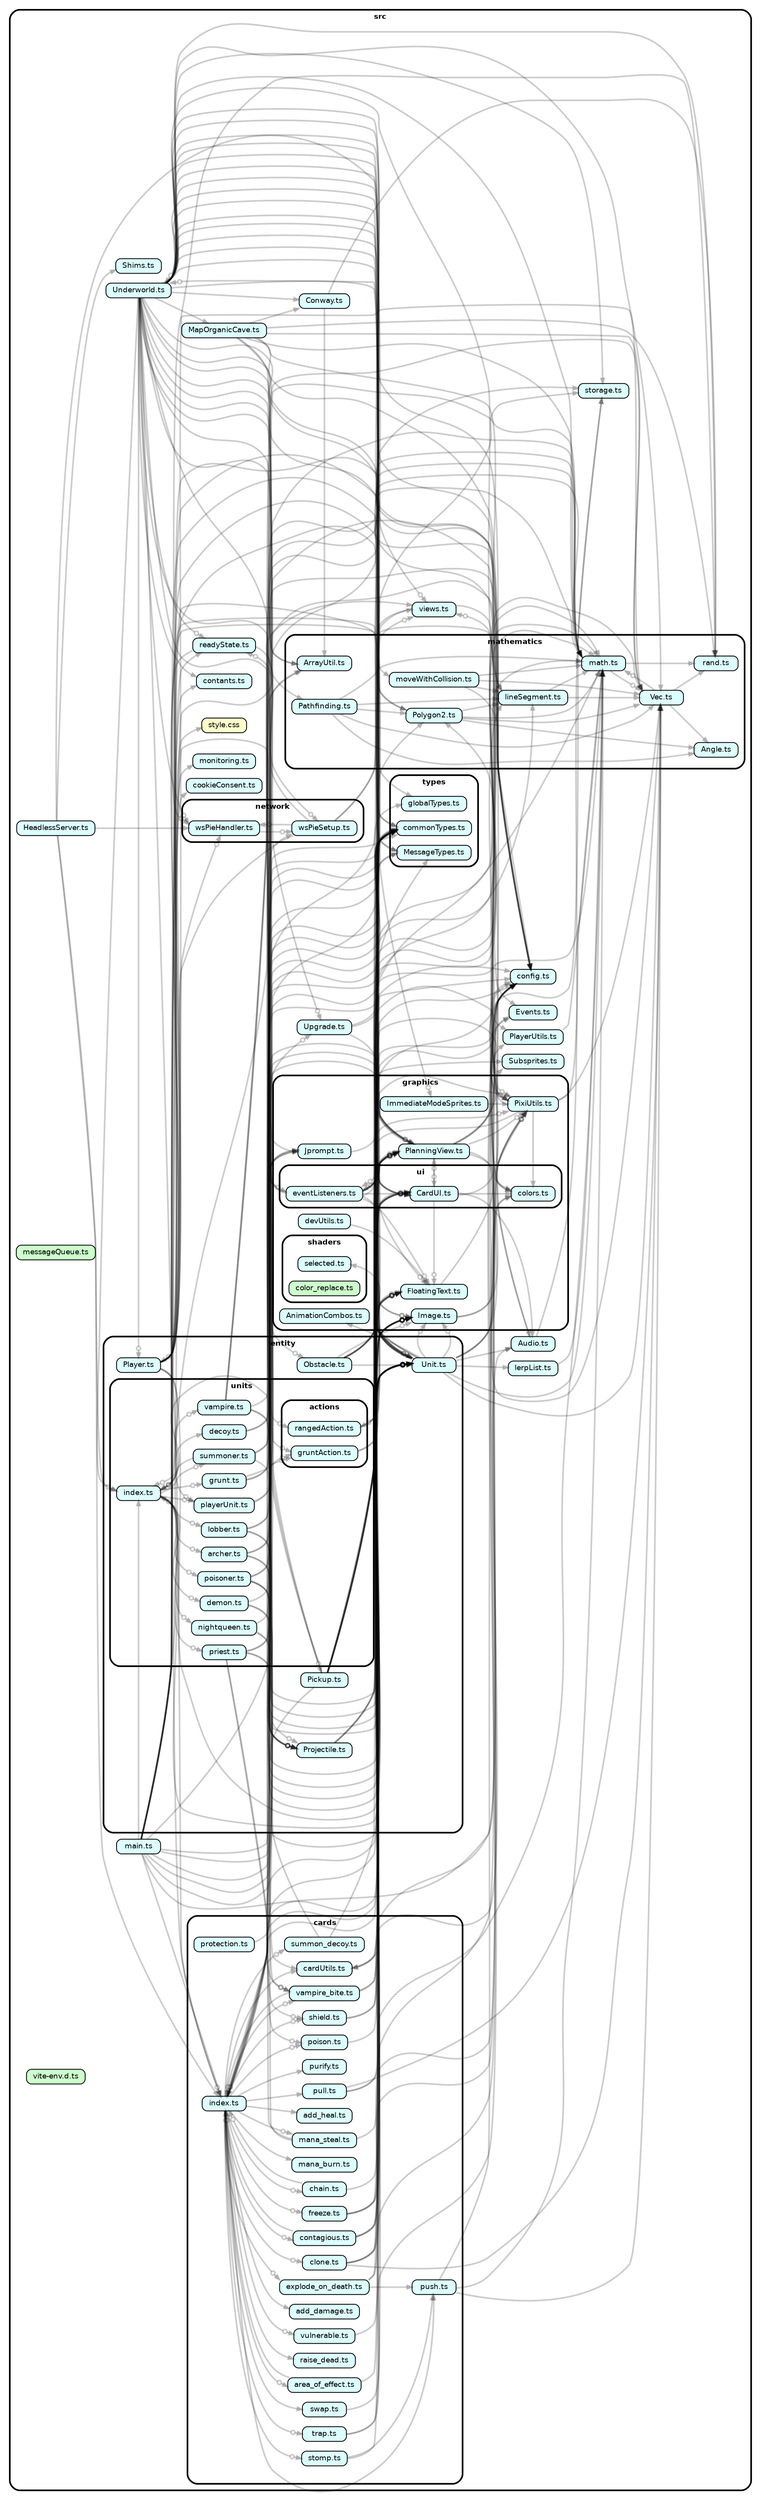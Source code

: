 strict digraph "dependency-cruiser output"{
    ordering="out" rankdir="LR" splines="true" overlap="false" nodesep="0.16" ranksep="0.18" fontname="Helvetica-bold" fontsize="9" style="rounded,bold,filled" fillcolor="#ffffff" compound="true"
    node [shape="box" style="rounded, filled" height="0.2" color="black" fillcolor="#ffffcc" fontcolor="black" fontname="Helvetica" fontsize="9"]
    edge [arrowhead="normal" arrowsize="0.6" penwidth="2.0" color="#00000033" fontname="Helvetica" fontsize="9"]

    subgraph "cluster_src" {label="src" "src/Audio.ts" [label=<Audio.ts> tooltip="Audio.ts" URL="src/Audio.ts" fillcolor="#ddfeff"] }
    "src/Audio.ts" -> "src/mathematics/Polygon2.ts"
    "src/Audio.ts" -> "src/storage.ts"
    subgraph "cluster_src" {label="src" "src/Conway.ts" [label=<Conway.ts> tooltip="Conway.ts" URL="src/Conway.ts" fillcolor="#ddfeff"] }
    "src/Conway.ts" -> "src/mathematics/ArrayUtil.ts"
    "src/Conway.ts" -> "src/mathematics/rand.ts"
    subgraph "cluster_src" {label="src" "src/Events.ts" [label=<Events.ts> tooltip="Events.ts" URL="src/Events.ts" fillcolor="#ddfeff"] }
    subgraph "cluster_src" {label="src" "src/HeadlessServer.ts" [label=<HeadlessServer.ts> tooltip="HeadlessServer.ts" URL="src/HeadlessServer.ts" fillcolor="#ddfeff"] }
    "src/HeadlessServer.ts" -> "src/cards/index.ts"
    "src/HeadlessServer.ts" -> "src/entity/units/index.ts"
    "src/HeadlessServer.ts" -> "src/network/wsPieHandler.ts"
    "src/HeadlessServer.ts" -> "src/Shims.ts"
    "src/HeadlessServer.ts" -> "src/types/globalTypes.ts"
    subgraph "cluster_src" {label="src" "src/MapOrganicCave.ts" [label=<MapOrganicCave.ts> tooltip="MapOrganicCave.ts" URL="src/MapOrganicCave.ts" fillcolor="#ddfeff"] }
    "src/MapOrganicCave.ts" -> "src/config.ts"
    "src/MapOrganicCave.ts" -> "src/Conway.ts"
    "src/MapOrganicCave.ts" -> "src/mathematics/ArrayUtil.ts"
    "src/MapOrganicCave.ts" -> "src/mathematics/lineSegment.ts"
    "src/MapOrganicCave.ts" -> "src/mathematics/math.ts"
    "src/MapOrganicCave.ts" -> "src/mathematics/Polygon2.ts"
    "src/MapOrganicCave.ts" -> "src/mathematics/rand.ts"
    "src/MapOrganicCave.ts" -> "src/mathematics/Vec.ts"
    subgraph "cluster_src" {label="src" "src/PlayerUtils.ts" [label=<PlayerUtils.ts> tooltip="PlayerUtils.ts" URL="src/PlayerUtils.ts" fillcolor="#ddfeff"] }
    "src/PlayerUtils.ts" -> "src/mathematics/math.ts"
    subgraph "cluster_src" {label="src" "src/Shims.ts" [label=<Shims.ts> tooltip="Shims.ts" URL="src/Shims.ts" fillcolor="#ddfeff"] }
    subgraph "cluster_src" {label="src" "src/Subsprites.ts" [label=<Subsprites.ts> tooltip="Subsprites.ts" URL="src/Subsprites.ts" fillcolor="#ddfeff"] }
    subgraph "cluster_src" {label="src" "src/Underworld.ts" [label=<Underworld.ts> tooltip="Underworld.ts" URL="src/Underworld.ts" fillcolor="#ddfeff"] }
    "src/Underworld.ts" -> "src/Audio.ts"
    "src/Underworld.ts" -> "src/cards/index.ts" [arrowhead="normalnoneodot"]
    "src/Underworld.ts" -> "src/cards/cardUtils.ts"
    "src/Underworld.ts" -> "src/config.ts"
    "src/Underworld.ts" -> "src/contants.ts"
    "src/Underworld.ts" -> "src/Conway.ts"
    "src/Underworld.ts" -> "src/entity/Obstacle.ts" [arrowhead="normalnoneodot"]
    "src/Underworld.ts" -> "src/entity/Pickup.ts" [arrowhead="normalnoneodot"]
    "src/Underworld.ts" -> "src/entity/Player.ts" [arrowhead="normalnoneodot"]
    "src/Underworld.ts" -> "src/entity/Unit.ts" [arrowhead="normalnoneodot"]
    "src/Underworld.ts" -> "src/entity/units/index.ts" [arrowhead="normalnoneodot"]
    "src/Underworld.ts" -> "src/entity/units/actions/gruntAction.ts" [arrowhead="normalnoneodot"]
    "src/Underworld.ts" -> "src/entity/units/actions/rangedAction.ts" [arrowhead="normalnoneodot"]
    "src/Underworld.ts" -> "src/Events.ts"
    "src/Underworld.ts" -> "src/graphics/FloatingText.ts" [arrowhead="normalnoneodot"]
    "src/Underworld.ts" -> "src/graphics/Image.ts" [arrowhead="normalnoneodot"]
    "src/Underworld.ts" -> "src/graphics/ImmediateModeSprites.ts" [arrowhead="normalnoneodot"]
    "src/Underworld.ts" -> "src/graphics/Jprompt.ts"
    "src/Underworld.ts" -> "src/graphics/PixiUtils.ts" [arrowhead="normalnoneodot"]
    "src/Underworld.ts" -> "src/graphics/PlanningView.ts" [arrowhead="normalnoneodot"]
    "src/Underworld.ts" -> "src/graphics/ui/CardUI.ts" [arrowhead="normalnoneodot"]
    "src/Underworld.ts" -> "src/graphics/ui/colors.ts"
    "src/Underworld.ts" -> "src/graphics/ui/eventListeners.ts" [arrowhead="normalnoneodot"]
    "src/Underworld.ts" -> "src/MapOrganicCave.ts"
    "src/Underworld.ts" -> "src/mathematics/ArrayUtil.ts"
    "src/Underworld.ts" -> "src/mathematics/lineSegment.ts"
    "src/Underworld.ts" -> "src/mathematics/math.ts"
    "src/Underworld.ts" -> "src/mathematics/moveWithCollision.ts"
    "src/Underworld.ts" -> "src/mathematics/Pathfinding.ts"
    "src/Underworld.ts" -> "src/mathematics/Polygon2.ts"
    "src/Underworld.ts" -> "src/mathematics/rand.ts"
    "src/Underworld.ts" -> "src/mathematics/Vec.ts"
    "src/Underworld.ts" -> "src/network/wsPieHandler.ts" [arrowhead="normalnoneodot"]
    "src/Underworld.ts" -> "src/readyState.ts" [arrowhead="normalnoneodot"]
    "src/Underworld.ts" -> "src/storage.ts"
    "src/Underworld.ts" -> "src/types/commonTypes.ts"
    "src/Underworld.ts" -> "src/types/MessageTypes.ts"
    "src/Underworld.ts" -> "src/Upgrade.ts" [arrowhead="normalnoneodot"]
    "src/Underworld.ts" -> "src/views.ts" [arrowhead="normalnoneodot"]
    subgraph "cluster_src" {label="src" "src/Upgrade.ts" [label=<Upgrade.ts> tooltip="Upgrade.ts" URL="src/Upgrade.ts" fillcolor="#ddfeff"] }
    "src/Upgrade.ts" -> "src/graphics/ui/CardUI.ts" [arrowhead="normalnoneodot"]
    "src/Upgrade.ts" -> "src/mathematics/math.ts"
    "src/Upgrade.ts" -> "src/types/MessageTypes.ts"
    subgraph "cluster_src" {label="src" subgraph "cluster_src/cards" {label="cards" "src/cards/add_damage.ts" [label=<add_damage.ts> tooltip="add_damage.ts" URL="src/cards/add_damage.ts" fillcolor="#ddfeff"] } }
    subgraph "cluster_src" {label="src" subgraph "cluster_src/cards" {label="cards" "src/cards/add_heal.ts" [label=<add_heal.ts> tooltip="add_heal.ts" URL="src/cards/add_heal.ts" fillcolor="#ddfeff"] } }
    subgraph "cluster_src" {label="src" subgraph "cluster_src/cards" {label="cards" "src/cards/area_of_effect.ts" [label=<area_of_effect.ts> tooltip="area_of_effect.ts" URL="src/cards/area_of_effect.ts" fillcolor="#ddfeff"] } }
    "src/cards/area_of_effect.ts" -> "src/cards/index.ts" [arrowhead="normalnoneodot"]
    "src/cards/area_of_effect.ts" -> "src/graphics/PlanningView.ts" [arrowhead="normalnoneodot"]
    subgraph "cluster_src" {label="src" subgraph "cluster_src/cards" {label="cards" "src/cards/cardUtils.ts" [label=<cardUtils.ts> tooltip="cardUtils.ts" URL="src/cards/cardUtils.ts" fillcolor="#ddfeff"] } }
    "src/cards/cardUtils.ts" -> "src/config.ts"
    subgraph "cluster_src" {label="src" subgraph "cluster_src/cards" {label="cards" "src/cards/chain.ts" [label=<chain.ts> tooltip="chain.ts" URL="src/cards/chain.ts" fillcolor="#ddfeff"] } }
    "src/cards/chain.ts" -> "src/cards/index.ts" [arrowhead="normalnoneodot"]
    "src/cards/chain.ts" -> "src/graphics/PlanningView.ts" [arrowhead="normalnoneodot"]
    subgraph "cluster_src" {label="src" subgraph "cluster_src/cards" {label="cards" "src/cards/clone.ts" [label=<clone.ts> tooltip="clone.ts" URL="src/cards/clone.ts" fillcolor="#ddfeff"] } }
    "src/cards/clone.ts" -> "src/config.ts"
    "src/cards/clone.ts" -> "src/graphics/FloatingText.ts" [arrowhead="normalnoneodot"]
    "src/cards/clone.ts" -> "src/mathematics/Vec.ts"
    "src/cards/clone.ts" -> "src/types/commonTypes.ts"
    subgraph "cluster_src" {label="src" subgraph "cluster_src/cards" {label="cards" "src/cards/contagious.ts" [label=<contagious.ts> tooltip="contagious.ts" URL="src/cards/contagious.ts" fillcolor="#ddfeff"] } }
    "src/cards/contagious.ts" -> "src/config.ts"
    "src/cards/contagious.ts" -> "src/graphics/FloatingText.ts" [arrowhead="normalnoneodot"]
    "src/cards/contagious.ts" -> "src/graphics/Image.ts" [arrowhead="normalnoneodot"]
    "src/cards/contagious.ts" -> "src/cards/index.ts" [arrowhead="normalnoneodot"]
    subgraph "cluster_src" {label="src" subgraph "cluster_src/cards" {label="cards" "src/cards/explode_on_death.ts" [label=<explode_on_death.ts> tooltip="explode_on_death.ts" URL="src/cards/explode_on_death.ts" fillcolor="#ddfeff"] } }
    "src/cards/explode_on_death.ts" -> "src/graphics/Image.ts" [arrowhead="normalnoneodot"]
    "src/cards/explode_on_death.ts" -> "src/graphics/PlanningView.ts" [arrowhead="normalnoneodot"]
    "src/cards/explode_on_death.ts" -> "src/cards/push.ts"
    subgraph "cluster_src" {label="src" subgraph "cluster_src/cards" {label="cards" "src/cards/freeze.ts" [label=<freeze.ts> tooltip="freeze.ts" URL="src/cards/freeze.ts" fillcolor="#ddfeff"] } }
    "src/cards/freeze.ts" -> "src/config.ts"
    "src/cards/freeze.ts" -> "src/graphics/Image.ts" [arrowhead="normalnoneodot"]
    "src/cards/freeze.ts" -> "src/types/commonTypes.ts"
    subgraph "cluster_src" {label="src" subgraph "cluster_src/cards" {label="cards" "src/cards/index.ts" [label=<index.ts> tooltip="index.ts" URL="src/cards/index.ts" fillcolor="#ddfeff"] } }
    "src/cards/index.ts" -> "src/Events.ts"
    "src/cards/index.ts" -> "src/graphics/ui/CardUI.ts" [arrowhead="normalnoneodot"]
    "src/cards/index.ts" -> "src/Subsprites.ts"
    "src/cards/index.ts" -> "src/Upgrade.ts" [arrowhead="normalnoneodot"]
    "src/cards/index.ts" -> "src/cards/add_damage.ts"
    "src/cards/index.ts" -> "src/cards/add_heal.ts"
    "src/cards/index.ts" -> "src/cards/area_of_effect.ts" [arrowhead="normalnoneodot"]
    "src/cards/index.ts" -> "src/cards/cardUtils.ts"
    "src/cards/index.ts" -> "src/cards/chain.ts" [arrowhead="normalnoneodot"]
    "src/cards/index.ts" -> "src/cards/clone.ts" [arrowhead="normalnoneodot"]
    "src/cards/index.ts" -> "src/cards/contagious.ts" [arrowhead="normalnoneodot"]
    "src/cards/index.ts" -> "src/cards/explode_on_death.ts" [arrowhead="normalnoneodot"]
    "src/cards/index.ts" -> "src/cards/freeze.ts" [arrowhead="normalnoneodot"]
    "src/cards/index.ts" -> "src/cards/mana_burn.ts"
    "src/cards/index.ts" -> "src/cards/mana_steal.ts" [arrowhead="normalnoneodot"]
    "src/cards/index.ts" -> "src/cards/poison.ts" [arrowhead="normalnoneodot"]
    "src/cards/index.ts" -> "src/cards/pull.ts"
    "src/cards/index.ts" -> "src/cards/purify.ts"
    "src/cards/index.ts" -> "src/cards/push.ts"
    "src/cards/index.ts" -> "src/cards/raise_dead.ts"
    "src/cards/index.ts" -> "src/cards/shield.ts" [arrowhead="normalnoneodot"]
    "src/cards/index.ts" -> "src/cards/stomp.ts" [arrowhead="normalnoneodot"]
    "src/cards/index.ts" -> "src/cards/summon_decoy.ts" [arrowhead="normalnoneodot"]
    "src/cards/index.ts" -> "src/cards/swap.ts"
    "src/cards/index.ts" -> "src/cards/trap.ts" [arrowhead="normalnoneodot"]
    "src/cards/index.ts" -> "src/cards/vampire_bite.ts" [arrowhead="normalnoneodot"]
    "src/cards/index.ts" -> "src/cards/vulnerable.ts" [arrowhead="normalnoneodot"]
    subgraph "cluster_src" {label="src" subgraph "cluster_src/cards" {label="cards" "src/cards/mana_burn.ts" [label=<mana_burn.ts> tooltip="mana_burn.ts" URL="src/cards/mana_burn.ts" fillcolor="#ddfeff"] } }
    subgraph "cluster_src" {label="src" subgraph "cluster_src/cards" {label="cards" "src/cards/mana_steal.ts" [label=<mana_steal.ts> tooltip="mana_steal.ts" URL="src/cards/mana_steal.ts" fillcolor="#ddfeff"] } }
    "src/cards/mana_steal.ts" -> "src/graphics/FloatingText.ts" [arrowhead="normalnoneodot"]
    "src/cards/mana_steal.ts" -> "src/graphics/Jprompt.ts"
    subgraph "cluster_src" {label="src" subgraph "cluster_src/cards" {label="cards" "src/cards/poison.ts" [label=<poison.ts> tooltip="poison.ts" URL="src/cards/poison.ts" fillcolor="#ddfeff"] } }
    "src/cards/poison.ts" -> "src/graphics/Image.ts" [arrowhead="normalnoneodot"]
    subgraph "cluster_src" {label="src" subgraph "cluster_src/cards" {label="cards" "src/cards/protection.ts" [label=<protection.ts> tooltip="protection.ts" URL="src/cards/protection.ts" fillcolor="#ddfeff"] } }
    "src/cards/protection.ts" -> "src/types/commonTypes.ts"
    subgraph "cluster_src" {label="src" subgraph "cluster_src/cards" {label="cards" "src/cards/pull.ts" [label=<pull.ts> tooltip="pull.ts" URL="src/cards/pull.ts" fillcolor="#ddfeff"] } }
    "src/cards/pull.ts" -> "src/graphics/ui/colors.ts"
    "src/cards/pull.ts" -> "src/mathematics/math.ts"
    "src/cards/pull.ts" -> "src/mathematics/Vec.ts"
    subgraph "cluster_src" {label="src" subgraph "cluster_src/cards" {label="cards" "src/cards/purify.ts" [label=<purify.ts> tooltip="purify.ts" URL="src/cards/purify.ts" fillcolor="#ddfeff"] } }
    subgraph "cluster_src" {label="src" subgraph "cluster_src/cards" {label="cards" "src/cards/push.ts" [label=<push.ts> tooltip="push.ts" URL="src/cards/push.ts" fillcolor="#ddfeff"] } }
    "src/cards/push.ts" -> "src/graphics/ui/colors.ts"
    "src/cards/push.ts" -> "src/mathematics/math.ts"
    "src/cards/push.ts" -> "src/mathematics/Vec.ts"
    subgraph "cluster_src" {label="src" subgraph "cluster_src/cards" {label="cards" "src/cards/raise_dead.ts" [label=<raise_dead.ts> tooltip="raise_dead.ts" URL="src/cards/raise_dead.ts" fillcolor="#ddfeff"] } }
    subgraph "cluster_src" {label="src" subgraph "cluster_src/cards" {label="cards" "src/cards/shield.ts" [label=<shield.ts> tooltip="shield.ts" URL="src/cards/shield.ts" fillcolor="#ddfeff"] } }
    "src/cards/shield.ts" -> "src/graphics/FloatingText.ts" [arrowhead="normalnoneodot"]
    "src/cards/shield.ts" -> "src/graphics/Image.ts" [arrowhead="normalnoneodot"]
    subgraph "cluster_src" {label="src" subgraph "cluster_src/cards" {label="cards" "src/cards/stomp.ts" [label=<stomp.ts> tooltip="stomp.ts" URL="src/cards/stomp.ts" fillcolor="#ddfeff"] } }
    "src/cards/stomp.ts" -> "src/graphics/PlanningView.ts" [arrowhead="normalnoneodot"]
    "src/cards/stomp.ts" -> "src/cards/push.ts"
    subgraph "cluster_src" {label="src" subgraph "cluster_src/cards" {label="cards" "src/cards/summon_decoy.ts" [label=<summon_decoy.ts> tooltip="summon_decoy.ts" URL="src/cards/summon_decoy.ts" fillcolor="#ddfeff"] } }
    "src/cards/summon_decoy.ts" -> "src/entity/units/index.ts" [arrowhead="normalnoneodot"]
    "src/cards/summon_decoy.ts" -> "src/types/commonTypes.ts"
    subgraph "cluster_src" {label="src" subgraph "cluster_src/cards" {label="cards" "src/cards/swap.ts" [label=<swap.ts> tooltip="swap.ts" URL="src/cards/swap.ts" fillcolor="#ddfeff"] } }
    "src/cards/swap.ts" -> "src/config.ts"
    subgraph "cluster_src" {label="src" subgraph "cluster_src/cards" {label="cards" "src/cards/trap.ts" [label=<trap.ts> tooltip="trap.ts" URL="src/cards/trap.ts" fillcolor="#ddfeff"] } }
    "src/cards/trap.ts" -> "src/graphics/Image.ts" [arrowhead="normalnoneodot"]
    "src/cards/trap.ts" -> "src/graphics/PixiUtils.ts"
    subgraph "cluster_src" {label="src" subgraph "cluster_src/cards" {label="cards" "src/cards/vampire_bite.ts" [label=<vampire_bite.ts> tooltip="vampire_bite.ts" URL="src/cards/vampire_bite.ts" fillcolor="#ddfeff"] } }
    "src/cards/vampire_bite.ts" -> "src/cards/index.ts" [arrowhead="normalnoneodot"]
    "src/cards/vampire_bite.ts" -> "src/graphics/Image.ts" [arrowhead="normalnoneodot"]
    "src/cards/vampire_bite.ts" -> "src/graphics/ui/CardUI.ts" [arrowhead="normalnoneodot"]
    subgraph "cluster_src" {label="src" subgraph "cluster_src/cards" {label="cards" "src/cards/vulnerable.ts" [label=<vulnerable.ts> tooltip="vulnerable.ts" URL="src/cards/vulnerable.ts" fillcolor="#ddfeff"] } }
    "src/cards/vulnerable.ts" -> "src/graphics/Image.ts" [arrowhead="normalnoneodot"]
    subgraph "cluster_src" {label="src" "src/config.ts" [label=<config.ts> tooltip="config.ts" URL="src/config.ts" fillcolor="#ddfeff"] }
    subgraph "cluster_src" {label="src" "src/contants.ts" [label=<contants.ts> tooltip="contants.ts" URL="src/contants.ts" fillcolor="#ddfeff"] }
    subgraph "cluster_src" {label="src" "src/cookieConsent.ts" [label=<cookieConsent.ts> tooltip="cookieConsent.ts" URL="src/cookieConsent.ts" fillcolor="#ddfeff"] }
    subgraph "cluster_src" {label="src" subgraph "cluster_src/entity" {label="entity" "src/entity/Obstacle.ts" [label=<Obstacle.ts> tooltip="Obstacle.ts" URL="src/entity/Obstacle.ts" fillcolor="#ddfeff"] } }
    "src/entity/Obstacle.ts" -> "src/config.ts"
    "src/entity/Obstacle.ts" -> "src/graphics/Image.ts" [arrowhead="normalnoneodot"]
    "src/entity/Obstacle.ts" -> "src/mathematics/lineSegment.ts"
    "src/entity/Obstacle.ts" -> "src/mathematics/math.ts"
    "src/entity/Obstacle.ts" -> "src/mathematics/Polygon2.ts"
    "src/entity/Obstacle.ts" -> "src/mathematics/Vec.ts"
    "src/entity/Obstacle.ts" -> "src/entity/Unit.ts" [arrowhead="normalnoneodot"]
    subgraph "cluster_src" {label="src" subgraph "cluster_src/entity" {label="entity" "src/entity/Pickup.ts" [label=<Pickup.ts> tooltip="Pickup.ts" URL="src/entity/Pickup.ts" fillcolor="#ddfeff"] } }
    "src/entity/Pickup.ts" -> "src/cards/index.ts"
    "src/entity/Pickup.ts" -> "src/config.ts"
    "src/entity/Pickup.ts" -> "src/graphics/FloatingText.ts" [arrowhead="normalnoneodot"]
    "src/entity/Pickup.ts" -> "src/graphics/Image.ts" [arrowhead="normalnoneodot"]
    "src/entity/Pickup.ts" -> "src/graphics/Jprompt.ts"
    "src/entity/Pickup.ts" -> "src/graphics/PixiUtils.ts"
    "src/entity/Pickup.ts" -> "src/graphics/PlanningView.ts" [arrowhead="normalnoneodot"]
    "src/entity/Pickup.ts" -> "src/graphics/ui/CardUI.ts"
    "src/entity/Pickup.ts" -> "src/mathematics/math.ts"
    "src/entity/Pickup.ts" -> "src/types/MessageTypes.ts"
    "src/entity/Pickup.ts" -> "src/entity/Unit.ts" [arrowhead="normalnoneodot"]
    subgraph "cluster_src" {label="src" subgraph "cluster_src/entity" {label="entity" "src/entity/Player.ts" [label=<Player.ts> tooltip="Player.ts" URL="src/entity/Player.ts" fillcolor="#ddfeff"] } }
    "src/entity/Player.ts" -> "src/cards/index.ts"
    "src/entity/Player.ts" -> "src/config.ts"
    "src/entity/Player.ts" -> "src/graphics/Image.ts" [arrowhead="normalnoneodot"]
    "src/entity/Player.ts" -> "src/graphics/PlanningView.ts" [arrowhead="normalnoneodot"]
    "src/entity/Player.ts" -> "src/graphics/ui/CardUI.ts"
    "src/entity/Player.ts" -> "src/graphics/ui/colors.ts"
    "src/entity/Player.ts" -> "src/mathematics/rand.ts"
    "src/entity/Player.ts" -> "src/mathematics/Vec.ts"
    "src/entity/Player.ts" -> "src/network/wsPieHandler.ts" [arrowhead="normalnoneodot"]
    "src/entity/Player.ts" -> "src/types/commonTypes.ts"
    "src/entity/Player.ts" -> "src/types/MessageTypes.ts"
    "src/entity/Player.ts" -> "src/entity/Unit.ts" [arrowhead="normalnoneodot"]
    "src/entity/Player.ts" -> "src/entity/units/playerUnit.ts" [arrowhead="normalnoneodot"]
    subgraph "cluster_src" {label="src" subgraph "cluster_src/entity" {label="entity" "src/entity/Projectile.ts" [label=<Projectile.ts> tooltip="Projectile.ts" URL="src/entity/Projectile.ts" fillcolor="#ddfeff"] } }
    "src/entity/Projectile.ts" -> "src/config.ts"
    "src/entity/Projectile.ts" -> "src/graphics/PixiUtils.ts"
    "src/entity/Projectile.ts" -> "src/mathematics/math.ts"
    subgraph "cluster_src" {label="src" subgraph "cluster_src/entity" {label="entity" "src/entity/Unit.ts" [label=<Unit.ts> tooltip="Unit.ts" URL="src/entity/Unit.ts" fillcolor="#ddfeff"] } }
    "src/entity/Unit.ts" -> "src/Audio.ts"
    "src/entity/Unit.ts" -> "src/cards/index.ts" [arrowhead="normalnoneodot"]
    "src/entity/Unit.ts" -> "src/config.ts"
    "src/entity/Unit.ts" -> "src/Events.ts"
    "src/entity/Unit.ts" -> "src/graphics/AnimationCombos.ts"
    "src/entity/Unit.ts" -> "src/graphics/FloatingText.ts" [arrowhead="normalnoneodot"]
    "src/entity/Unit.ts" -> "src/graphics/Image.ts" [arrowhead="normalnoneodot"]
    "src/entity/Unit.ts" -> "src/graphics/PixiUtils.ts" [arrowhead="normalnoneodot"]
    "src/entity/Unit.ts" -> "src/graphics/PlanningView.ts" [arrowhead="normalnoneodot"]
    "src/entity/Unit.ts" -> "src/graphics/shaders/selected.ts"
    "src/entity/Unit.ts" -> "src/graphics/ui/CardUI.ts" [arrowhead="normalnoneodot"]
    "src/entity/Unit.ts" -> "src/lerpList.ts"
    "src/entity/Unit.ts" -> "src/mathematics/math.ts"
    "src/entity/Unit.ts" -> "src/mathematics/Vec.ts"
    "src/entity/Unit.ts" -> "src/types/commonTypes.ts"
    "src/entity/Unit.ts" -> "src/Underworld.ts" [arrowhead="normalnoneodot"]
    "src/entity/Unit.ts" -> "src/entity/units/index.ts" [arrowhead="normalnoneodot"]
    subgraph "cluster_src" {label="src" subgraph "cluster_src/entity" {label="entity" subgraph "cluster_src/entity/units" {label="units" subgraph "cluster_src/entity/units/actions" {label="actions" "src/entity/units/actions/gruntAction.ts" [label=<gruntAction.ts> tooltip="gruntAction.ts" URL="src/entity/units/actions/gruntAction.ts" fillcolor="#ddfeff"] } } } }
    "src/entity/units/actions/gruntAction.ts" -> "src/mathematics/math.ts"
    "src/entity/units/actions/gruntAction.ts" -> "src/entity/Unit.ts" [arrowhead="normalnoneodot"]
    subgraph "cluster_src" {label="src" subgraph "cluster_src/entity" {label="entity" subgraph "cluster_src/entity/units" {label="units" subgraph "cluster_src/entity/units/actions" {label="actions" "src/entity/units/actions/rangedAction.ts" [label=<rangedAction.ts> tooltip="rangedAction.ts" URL="src/entity/units/actions/rangedAction.ts" fillcolor="#ddfeff"] } } } }
    "src/entity/units/actions/rangedAction.ts" -> "src/mathematics/math.ts"
    "src/entity/units/actions/rangedAction.ts" -> "src/entity/Unit.ts" [arrowhead="normalnoneodot"]
    subgraph "cluster_src" {label="src" subgraph "cluster_src/entity" {label="entity" subgraph "cluster_src/entity/units" {label="units" "src/entity/units/archer.ts" [label=<archer.ts> tooltip="archer.ts" URL="src/entity/units/archer.ts" fillcolor="#ddfeff"] } } }
    "src/entity/units/archer.ts" -> "src/mathematics/math.ts"
    "src/entity/units/archer.ts" -> "src/types/commonTypes.ts"
    "src/entity/units/archer.ts" -> "src/entity/Projectile.ts" [arrowhead="normalnoneodot"]
    "src/entity/units/archer.ts" -> "src/entity/Unit.ts" [arrowhead="normalnoneodot"]
    subgraph "cluster_src" {label="src" subgraph "cluster_src/entity" {label="entity" subgraph "cluster_src/entity/units" {label="units" "src/entity/units/decoy.ts" [label=<decoy.ts> tooltip="decoy.ts" URL="src/entity/units/decoy.ts" fillcolor="#ddfeff"] } } }
    "src/entity/units/decoy.ts" -> "src/config.ts"
    "src/entity/units/decoy.ts" -> "src/types/commonTypes.ts"
    subgraph "cluster_src" {label="src" subgraph "cluster_src/entity" {label="entity" subgraph "cluster_src/entity/units" {label="units" "src/entity/units/demon.ts" [label=<demon.ts> tooltip="demon.ts" URL="src/entity/units/demon.ts" fillcolor="#ddfeff"] } } }
    "src/entity/units/demon.ts" -> "src/types/commonTypes.ts"
    "src/entity/units/demon.ts" -> "src/entity/Projectile.ts" [arrowhead="normalnoneodot"]
    "src/entity/units/demon.ts" -> "src/entity/Unit.ts" [arrowhead="normalnoneodot"]
    subgraph "cluster_src" {label="src" subgraph "cluster_src/entity" {label="entity" subgraph "cluster_src/entity/units" {label="units" "src/entity/units/grunt.ts" [label=<grunt.ts> tooltip="grunt.ts" URL="src/entity/units/grunt.ts" fillcolor="#ddfeff"] } } }
    "src/entity/units/grunt.ts" -> "src/config.ts"
    "src/entity/units/grunt.ts" -> "src/types/commonTypes.ts"
    "src/entity/units/grunt.ts" -> "src/entity/units/actions/gruntAction.ts" [arrowhead="normalnoneodot"]
    subgraph "cluster_src" {label="src" subgraph "cluster_src/entity" {label="entity" subgraph "cluster_src/entity/units" {label="units" "src/entity/units/index.ts" [label=<index.ts> tooltip="index.ts" URL="src/entity/units/index.ts" fillcolor="#ddfeff"] } } }
    "src/entity/units/index.ts" -> "src/entity/units/archer.ts" [arrowhead="normalnoneodot"]
    "src/entity/units/index.ts" -> "src/entity/units/decoy.ts"
    "src/entity/units/index.ts" -> "src/entity/units/demon.ts" [arrowhead="normalnoneodot"]
    "src/entity/units/index.ts" -> "src/entity/units/grunt.ts" [arrowhead="normalnoneodot"]
    "src/entity/units/index.ts" -> "src/entity/units/lobber.ts" [arrowhead="normalnoneodot"]
    "src/entity/units/index.ts" -> "src/entity/units/nightqueen.ts" [arrowhead="normalnoneodot"]
    "src/entity/units/index.ts" -> "src/entity/units/playerUnit.ts" [arrowhead="normalnoneodot"]
    "src/entity/units/index.ts" -> "src/entity/units/poisoner.ts" [arrowhead="normalnoneodot"]
    "src/entity/units/index.ts" -> "src/entity/units/priest.ts" [arrowhead="normalnoneodot"]
    "src/entity/units/index.ts" -> "src/entity/units/summoner.ts" [arrowhead="normalnoneodot"]
    "src/entity/units/index.ts" -> "src/entity/units/vampire.ts" [arrowhead="normalnoneodot"]
    subgraph "cluster_src" {label="src" subgraph "cluster_src/entity" {label="entity" subgraph "cluster_src/entity/units" {label="units" "src/entity/units/lobber.ts" [label=<lobber.ts> tooltip="lobber.ts" URL="src/entity/units/lobber.ts" fillcolor="#ddfeff"] } } }
    "src/entity/units/lobber.ts" -> "src/mathematics/math.ts"
    "src/entity/units/lobber.ts" -> "src/types/commonTypes.ts"
    "src/entity/units/lobber.ts" -> "src/entity/Projectile.ts" [arrowhead="normalnoneodot"]
    "src/entity/units/lobber.ts" -> "src/entity/Unit.ts" [arrowhead="normalnoneodot"]
    subgraph "cluster_src" {label="src" subgraph "cluster_src/entity" {label="entity" subgraph "cluster_src/entity/units" {label="units" "src/entity/units/nightqueen.ts" [label=<nightqueen.ts> tooltip="nightqueen.ts" URL="src/entity/units/nightqueen.ts" fillcolor="#ddfeff"] } } }
    "src/entity/units/nightqueen.ts" -> "src/types/commonTypes.ts"
    "src/entity/units/nightqueen.ts" -> "src/entity/Projectile.ts" [arrowhead="normalnoneodot"]
    "src/entity/units/nightqueen.ts" -> "src/entity/Unit.ts" [arrowhead="normalnoneodot"]
    subgraph "cluster_src" {label="src" subgraph "cluster_src/entity" {label="entity" subgraph "cluster_src/entity/units" {label="units" "src/entity/units/playerUnit.ts" [label=<playerUnit.ts> tooltip="playerUnit.ts" URL="src/entity/units/playerUnit.ts" fillcolor="#ddfeff"] } } }
    "src/entity/units/playerUnit.ts" -> "src/types/commonTypes.ts"
    "src/entity/units/playerUnit.ts" -> "src/entity/units/actions/gruntAction.ts" [arrowhead="normalnoneodot"]
    subgraph "cluster_src" {label="src" subgraph "cluster_src/entity" {label="entity" subgraph "cluster_src/entity/units" {label="units" "src/entity/units/poisoner.ts" [label=<poisoner.ts> tooltip="poisoner.ts" URL="src/entity/units/poisoner.ts" fillcolor="#ddfeff"] } } }
    "src/entity/units/poisoner.ts" -> "src/cards/poison.ts" [arrowhead="normalnoneodot"]
    "src/entity/units/poisoner.ts" -> "src/mathematics/math.ts"
    "src/entity/units/poisoner.ts" -> "src/types/commonTypes.ts"
    "src/entity/units/poisoner.ts" -> "src/entity/Projectile.ts" [arrowhead="normalnoneodot"]
    "src/entity/units/poisoner.ts" -> "src/entity/Unit.ts" [arrowhead="normalnoneodot"]
    subgraph "cluster_src" {label="src" subgraph "cluster_src/entity" {label="entity" subgraph "cluster_src/entity/units" {label="units" "src/entity/units/priest.ts" [label=<priest.ts> tooltip="priest.ts" URL="src/entity/units/priest.ts" fillcolor="#ddfeff"] } } }
    "src/entity/units/priest.ts" -> "src/cards/shield.ts" [arrowhead="normalnoneodot"]
    "src/entity/units/priest.ts" -> "src/cards/vampire_bite.ts" [arrowhead="normalnoneodot"]
    "src/entity/units/priest.ts" -> "src/mathematics/math.ts"
    "src/entity/units/priest.ts" -> "src/types/commonTypes.ts"
    "src/entity/units/priest.ts" -> "src/entity/Projectile.ts" [arrowhead="normalnoneodot"]
    "src/entity/units/priest.ts" -> "src/entity/Unit.ts" [arrowhead="normalnoneodot"]
    subgraph "cluster_src" {label="src" subgraph "cluster_src/entity" {label="entity" subgraph "cluster_src/entity/units" {label="units" "src/entity/units/summoner.ts" [label=<summoner.ts> tooltip="summoner.ts" URL="src/entity/units/summoner.ts" fillcolor="#ddfeff"] } } }
    "src/entity/units/summoner.ts" -> "src/mathematics/math.ts"
    "src/entity/units/summoner.ts" -> "src/types/commonTypes.ts"
    "src/entity/units/summoner.ts" -> "src/entity/Unit.ts" [arrowhead="normalnoneodot"]
    "src/entity/units/summoner.ts" -> "src/entity/units/index.ts" [arrowhead="normalnoneodot"]
    subgraph "cluster_src" {label="src" subgraph "cluster_src/entity" {label="entity" subgraph "cluster_src/entity/units" {label="units" "src/entity/units/vampire.ts" [label=<vampire.ts> tooltip="vampire.ts" URL="src/entity/units/vampire.ts" fillcolor="#ddfeff"] } } }
    "src/entity/units/vampire.ts" -> "src/cards/vampire_bite.ts" [arrowhead="normalnoneodot"]
    "src/entity/units/vampire.ts" -> "src/config.ts"
    "src/entity/units/vampire.ts" -> "src/mathematics/math.ts"
    "src/entity/units/vampire.ts" -> "src/mathematics/Vec.ts"
    "src/entity/units/vampire.ts" -> "src/types/commonTypes.ts"
    "src/entity/units/vampire.ts" -> "src/entity/Unit.ts" [arrowhead="normalnoneodot"]
    subgraph "cluster_src" {label="src" subgraph "cluster_src/graphics" {label="graphics" "src/graphics/AnimationCombos.ts" [label=<AnimationCombos.ts> tooltip="AnimationCombos.ts" URL="src/graphics/AnimationCombos.ts" fillcolor="#ddfeff"] } }
    subgraph "cluster_src" {label="src" subgraph "cluster_src/graphics" {label="graphics" "src/graphics/FloatingText.ts" [label=<FloatingText.ts> tooltip="FloatingText.ts" URL="src/graphics/FloatingText.ts" fillcolor="#ddfeff"] } }
    "src/graphics/FloatingText.ts" -> "src/graphics/PixiUtils.ts" [arrowhead="normalnoneodot"]
    subgraph "cluster_src" {label="src" subgraph "cluster_src/graphics" {label="graphics" "src/graphics/Image.ts" [label=<Image.ts> tooltip="Image.ts" URL="src/graphics/Image.ts" fillcolor="#ddfeff"] } }
    "src/graphics/Image.ts" -> "src/Subsprites.ts"
    "src/graphics/Image.ts" -> "src/graphics/PixiUtils.ts" [arrowhead="normalnoneodot"]
    subgraph "cluster_src" {label="src" subgraph "cluster_src/graphics" {label="graphics" "src/graphics/ImmediateModeSprites.ts" [label=<ImmediateModeSprites.ts> tooltip="ImmediateModeSprites.ts" URL="src/graphics/ImmediateModeSprites.ts" fillcolor="#ddfeff"] } }
    "src/graphics/ImmediateModeSprites.ts" -> "src/graphics/PixiUtils.ts"
    subgraph "cluster_src" {label="src" subgraph "cluster_src/graphics" {label="graphics" "src/graphics/Jprompt.ts" [label=<Jprompt.ts> tooltip="Jprompt.ts" URL="src/graphics/Jprompt.ts" fillcolor="#ddfeff"] } }
    "src/graphics/Jprompt.ts" -> "src/storage.ts"
    subgraph "cluster_src" {label="src" subgraph "cluster_src/graphics" {label="graphics" "src/graphics/PixiUtils.ts" [label=<PixiUtils.ts> tooltip="PixiUtils.ts" URL="src/graphics/PixiUtils.ts" fillcolor="#ddfeff"] } }
    "src/graphics/PixiUtils.ts" -> "src/config.ts"
    "src/graphics/PixiUtils.ts" -> "src/mathematics/math.ts"
    "src/graphics/PixiUtils.ts" -> "src/mathematics/Vec.ts"
    "src/graphics/PixiUtils.ts" -> "src/views.ts" [arrowhead="normalnoneodot"]
    "src/graphics/PixiUtils.ts" -> "src/graphics/ui/colors.ts"
    "src/graphics/PixiUtils.ts" -> "src/graphics/ui/eventListeners.ts" [arrowhead="normalnoneodot"]
    subgraph "cluster_src" {label="src" subgraph "cluster_src/graphics" {label="graphics" "src/graphics/PlanningView.ts" [label=<PlanningView.ts> tooltip="PlanningView.ts" URL="src/graphics/PlanningView.ts" fillcolor="#ddfeff"] } }
    "src/graphics/PlanningView.ts" -> "src/cards/cardUtils.ts"
    "src/graphics/PlanningView.ts" -> "src/config.ts"
    "src/graphics/PlanningView.ts" -> "src/entity/units/index.ts" [arrowhead="normalnoneodot"]
    "src/graphics/PlanningView.ts" -> "src/entity/units/actions/rangedAction.ts" [arrowhead="normalnoneodot"]
    "src/graphics/PlanningView.ts" -> "src/mathematics/lineSegment.ts"
    "src/graphics/PlanningView.ts" -> "src/mathematics/Vec.ts"
    "src/graphics/PlanningView.ts" -> "src/PlayerUtils.ts"
    "src/graphics/PlanningView.ts" -> "src/types/commonTypes.ts"
    "src/graphics/PlanningView.ts" -> "src/Underworld.ts" [arrowhead="normalnoneodot"]
    "src/graphics/PlanningView.ts" -> "src/graphics/PixiUtils.ts" [arrowhead="normalnoneodot"]
    "src/graphics/PlanningView.ts" -> "src/graphics/ui/CardUI.ts" [arrowhead="normalnoneodot"]
    "src/graphics/PlanningView.ts" -> "src/graphics/ui/colors.ts"
    subgraph "cluster_src" {label="src" subgraph "cluster_src/graphics" {label="graphics" "src/graphics/devUtils.ts" [label=<devUtils.ts> tooltip="devUtils.ts" URL="src/graphics/devUtils.ts" fillcolor="#ddfeff"] } }
    "src/graphics/devUtils.ts" -> "src/graphics/FloatingText.ts"
    subgraph "cluster_src" {label="src" subgraph "cluster_src/graphics" {label="graphics" subgraph "cluster_src/graphics/shaders" {label="shaders" "src/graphics/shaders/color_replace.ts" [label=<color_replace.ts> tooltip="color_replace.ts" URL="src/graphics/shaders/color_replace.ts" fillcolor="#ccffcc"] } } }
    subgraph "cluster_src" {label="src" subgraph "cluster_src/graphics" {label="graphics" subgraph "cluster_src/graphics/shaders" {label="shaders" "src/graphics/shaders/selected.ts" [label=<selected.ts> tooltip="selected.ts" URL="src/graphics/shaders/selected.ts" fillcolor="#ddfeff"] } } }
    subgraph "cluster_src" {label="src" subgraph "cluster_src/graphics" {label="graphics" subgraph "cluster_src/graphics/ui" {label="ui" "src/graphics/ui/CardUI.ts" [label=<CardUI.ts> tooltip="CardUI.ts" URL="src/graphics/ui/CardUI.ts" fillcolor="#ddfeff"] } } }
    "src/graphics/ui/CardUI.ts" -> "src/Audio.ts"
    "src/graphics/ui/CardUI.ts" -> "src/cards/index.ts" [arrowhead="normalnoneodot"]
    "src/graphics/ui/CardUI.ts" -> "src/cards/cardUtils.ts"
    "src/graphics/ui/CardUI.ts" -> "src/config.ts"
    "src/graphics/ui/CardUI.ts" -> "src/graphics/FloatingText.ts" [arrowhead="normalnoneodot"]
    "src/graphics/ui/CardUI.ts" -> "src/graphics/PlanningView.ts" [arrowhead="normalnoneodot"]
    "src/graphics/ui/CardUI.ts" -> "src/graphics/ui/colors.ts"
    subgraph "cluster_src" {label="src" subgraph "cluster_src/graphics" {label="graphics" subgraph "cluster_src/graphics/ui" {label="ui" "src/graphics/ui/colors.ts" [label=<colors.ts> tooltip="colors.ts" URL="src/graphics/ui/colors.ts" fillcolor="#ddfeff"] } } }
    subgraph "cluster_src" {label="src" subgraph "cluster_src/graphics" {label="graphics" subgraph "cluster_src/graphics/ui" {label="ui" "src/graphics/ui/eventListeners.ts" [label=<eventListeners.ts> tooltip="eventListeners.ts" URL="src/graphics/ui/eventListeners.ts" fillcolor="#ddfeff"] } } }
    "src/graphics/ui/eventListeners.ts" -> "src/config.ts"
    "src/graphics/ui/eventListeners.ts" -> "src/entity/Unit.ts" [arrowhead="normalnoneodot"]
    "src/graphics/ui/eventListeners.ts" -> "src/mathematics/ArrayUtil.ts"
    "src/graphics/ui/eventListeners.ts" -> "src/PlayerUtils.ts"
    "src/graphics/ui/eventListeners.ts" -> "src/types/MessageTypes.ts"
    "src/graphics/ui/eventListeners.ts" -> "src/views.ts" [arrowhead="normalnoneodot"]
    "src/graphics/ui/eventListeners.ts" -> "src/graphics/FloatingText.ts" [arrowhead="normalnoneodot"]
    "src/graphics/ui/eventListeners.ts" -> "src/graphics/PixiUtils.ts" [arrowhead="normalnoneodot"]
    "src/graphics/ui/eventListeners.ts" -> "src/graphics/PlanningView.ts" [arrowhead="normalnoneodot"]
    "src/graphics/ui/eventListeners.ts" -> "src/graphics/ui/CardUI.ts" [arrowhead="normalnoneodot"]
    subgraph "cluster_src" {label="src" "src/lerpList.ts" [label=<lerpList.ts> tooltip="lerpList.ts" URL="src/lerpList.ts" fillcolor="#ddfeff"] }
    "src/lerpList.ts" -> "src/mathematics/math.ts"
    subgraph "cluster_src" {label="src" "src/main.ts" [label=<main.ts> tooltip="main.ts" URL="src/main.ts" fillcolor="#ddfeff"] }
    "src/main.ts" -> "src/Audio.ts"
    "src/main.ts" -> "src/cards/index.ts"
    "src/main.ts" -> "src/contants.ts"
    "src/main.ts" -> "src/cookieConsent.ts"
    "src/main.ts" -> "src/entity/Unit.ts"
    "src/main.ts" -> "src/entity/units/index.ts"
    "src/main.ts" -> "src/graphics/PixiUtils.ts"
    "src/main.ts" -> "src/graphics/PlanningView.ts"
    "src/main.ts" -> "src/graphics/ui/CardUI.ts"
    "src/main.ts" -> "src/monitoring.ts"
    "src/main.ts" -> "src/network/wsPieSetup.ts"
    "src/main.ts" -> "src/readyState.ts"
    "src/main.ts" -> "src/storage.ts"
    "src/main.ts" -> "src/style.css"
    "src/main.ts" -> "src/types/commonTypes.ts"
    "src/main.ts" -> "src/types/globalTypes.ts"
    "src/main.ts" -> "src/views.ts"
    subgraph "cluster_src" {label="src" subgraph "cluster_src/mathematics" {label="mathematics" "src/mathematics/Angle.ts" [label=<Angle.ts> tooltip="Angle.ts" URL="src/mathematics/Angle.ts" fillcolor="#ddfeff"] } }
    subgraph "cluster_src" {label="src" subgraph "cluster_src/mathematics" {label="mathematics" "src/mathematics/ArrayUtil.ts" [label=<ArrayUtil.ts> tooltip="ArrayUtil.ts" URL="src/mathematics/ArrayUtil.ts" fillcolor="#ddfeff"] } }
    subgraph "cluster_src" {label="src" subgraph "cluster_src/mathematics" {label="mathematics" "src/mathematics/Pathfinding.ts" [label=<Pathfinding.ts> tooltip="Pathfinding.ts" URL="src/mathematics/Pathfinding.ts" fillcolor="#ddfeff"] } }
    "src/mathematics/Pathfinding.ts" -> "src/mathematics/Angle.ts"
    "src/mathematics/Pathfinding.ts" -> "src/mathematics/lineSegment.ts"
    "src/mathematics/Pathfinding.ts" -> "src/mathematics/math.ts"
    "src/mathematics/Pathfinding.ts" -> "src/mathematics/Polygon2.ts"
    "src/mathematics/Pathfinding.ts" -> "src/mathematics/Vec.ts"
    subgraph "cluster_src" {label="src" subgraph "cluster_src/mathematics" {label="mathematics" "src/mathematics/Polygon2.ts" [label=<Polygon2.ts> tooltip="Polygon2.ts" URL="src/mathematics/Polygon2.ts" fillcolor="#ddfeff"] } }
    "src/mathematics/Polygon2.ts" -> "src/mathematics/Angle.ts"
    "src/mathematics/Polygon2.ts" -> "src/mathematics/lineSegment.ts"
    "src/mathematics/Polygon2.ts" -> "src/mathematics/math.ts"
    "src/mathematics/Polygon2.ts" -> "src/mathematics/Vec.ts"
    subgraph "cluster_src" {label="src" subgraph "cluster_src/mathematics" {label="mathematics" "src/mathematics/Vec.ts" [label=<Vec.ts> tooltip="Vec.ts" URL="src/mathematics/Vec.ts" fillcolor="#ddfeff"] } }
    "src/mathematics/Vec.ts" -> "src/mathematics/Angle.ts"
    "src/mathematics/Vec.ts" -> "src/mathematics/math.ts" [arrowhead="normalnoneodot"]
    "src/mathematics/Vec.ts" -> "src/mathematics/rand.ts"
    subgraph "cluster_src" {label="src" subgraph "cluster_src/mathematics" {label="mathematics" "src/mathematics/lineSegment.ts" [label=<lineSegment.ts> tooltip="lineSegment.ts" URL="src/mathematics/lineSegment.ts" fillcolor="#ddfeff"] } }
    "src/mathematics/lineSegment.ts" -> "src/mathematics/math.ts"
    "src/mathematics/lineSegment.ts" -> "src/mathematics/Vec.ts"
    subgraph "cluster_src" {label="src" subgraph "cluster_src/mathematics" {label="mathematics" "src/mathematics/math.ts" [label=<math.ts> tooltip="math.ts" URL="src/mathematics/math.ts" fillcolor="#ddfeff"] } }
    "src/mathematics/math.ts" -> "src/mathematics/rand.ts"
    "src/mathematics/math.ts" -> "src/mathematics/Vec.ts" [arrowhead="normalnoneodot"]
    subgraph "cluster_src" {label="src" subgraph "cluster_src/mathematics" {label="mathematics" "src/mathematics/moveWithCollision.ts" [label=<moveWithCollision.ts> tooltip="moveWithCollision.ts" URL="src/mathematics/moveWithCollision.ts" fillcolor="#ddfeff"] } }
    "src/mathematics/moveWithCollision.ts" -> "src/config.ts"
    "src/mathematics/moveWithCollision.ts" -> "src/mathematics/lineSegment.ts"
    "src/mathematics/moveWithCollision.ts" -> "src/mathematics/math.ts"
    "src/mathematics/moveWithCollision.ts" -> "src/mathematics/Vec.ts"
    subgraph "cluster_src" {label="src" subgraph "cluster_src/mathematics" {label="mathematics" "src/mathematics/rand.ts" [label=<rand.ts> tooltip="rand.ts" URL="src/mathematics/rand.ts" fillcolor="#ddfeff"] } }
    subgraph "cluster_src" {label="src" "src/messageQueue.ts" [label=<messageQueue.ts> tooltip="messageQueue.ts" URL="src/messageQueue.ts" fillcolor="#ccffcc"] }
    subgraph "cluster_src" {label="src" "src/monitoring.ts" [label=<monitoring.ts> tooltip="monitoring.ts" URL="src/monitoring.ts" fillcolor="#ddfeff"] }
    subgraph "cluster_src" {label="src" subgraph "cluster_src/network" {label="network" "src/network/wsPieHandler.ts" [label=<wsPieHandler.ts> tooltip="wsPieHandler.ts" URL="src/network/wsPieHandler.ts" fillcolor="#ddfeff"] } }
    "src/network/wsPieHandler.ts" -> "src/network/wsPieSetup.ts" [arrowhead="normalnoneodot"]
    subgraph "cluster_src" {label="src" subgraph "cluster_src/network" {label="network" "src/network/wsPieSetup.ts" [label=<wsPieSetup.ts> tooltip="wsPieSetup.ts" URL="src/network/wsPieSetup.ts" fillcolor="#ddfeff"] } }
    "src/network/wsPieSetup.ts" -> "src/entity/Player.ts" [arrowhead="normalnoneodot"]
    "src/network/wsPieSetup.ts" -> "src/readyState.ts" [arrowhead="normalnoneodot"]
    "src/network/wsPieSetup.ts" -> "src/storage.ts"
    "src/network/wsPieSetup.ts" -> "src/views.ts"
    "src/network/wsPieSetup.ts" -> "src/network/wsPieHandler.ts" [arrowhead="normalnoneodot"]
    subgraph "cluster_src" {label="src" "src/readyState.ts" [label=<readyState.ts> tooltip="readyState.ts" URL="src/readyState.ts" fillcolor="#ddfeff"] }
    "src/readyState.ts" -> "src/network/wsPieHandler.ts" [arrowhead="normalnoneodot"]
    "src/readyState.ts" -> "src/network/wsPieSetup.ts" [arrowhead="normalnoneodot"]
    subgraph "cluster_src" {label="src" "src/storage.ts" [label=<storage.ts> tooltip="storage.ts" URL="src/storage.ts" fillcolor="#ddfeff"] }
    subgraph "cluster_src" {label="src" "src/style.css" [label=<style.css> tooltip="style.css" URL="src/style.css" ] }
    subgraph "cluster_src" {label="src" subgraph "cluster_src/types" {label="types" "src/types/MessageTypes.ts" [label=<MessageTypes.ts> tooltip="MessageTypes.ts" URL="src/types/MessageTypes.ts" fillcolor="#ddfeff"] } }
    subgraph "cluster_src" {label="src" subgraph "cluster_src/types" {label="types" "src/types/commonTypes.ts" [label=<commonTypes.ts> tooltip="commonTypes.ts" URL="src/types/commonTypes.ts" fillcolor="#ddfeff"] } }
    subgraph "cluster_src" {label="src" subgraph "cluster_src/types" {label="types" "src/types/globalTypes.ts" [label=<globalTypes.ts> tooltip="globalTypes.ts" URL="src/types/globalTypes.ts" fillcolor="#ddfeff"] } }
    subgraph "cluster_src" {label="src" "src/views.ts" [label=<views.ts> tooltip="views.ts" URL="src/views.ts" fillcolor="#ddfeff"] }
    "src/views.ts" -> "src/graphics/PixiUtils.ts" [arrowhead="normalnoneodot"]
    "src/views.ts" -> "src/graphics/ui/eventListeners.ts" [arrowhead="normalnoneodot"]
    subgraph "cluster_src" {label="src" "src/vite-env.d.ts" [label=<vite-env.d.ts> tooltip="vite-env.d.ts" URL="src/vite-env.d.ts" fillcolor="#ccffcc"] }
}
